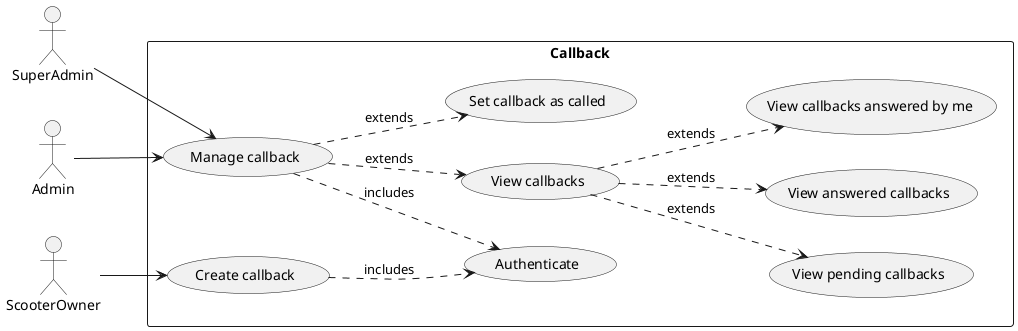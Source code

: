 @startuml callbacks_use_case
left to right direction
skinparam packageStyle rect
skinparam shadowing false

actor SuperAdmin as sa
actor Admin as a
actor ScooterOwner as so



package Callback  {
	( Create callback ) as cc
	( Manage callback ) as mc
	( View callbacks ) as vc
	( View pending callbacks ) as vpc
	( View answered callbacks ) as vcc
	( View callbacks answered by me ) as vcam
	( Set callback as called ) as scc
	 mc ..> vc : extends
	 mc ..> scc : extends
	 vc ..> vpc : extends
	 vc ..> vcc : extends
	 vc ..> vcam : extends
( Authenticate ) as auth
}


so --> cc
a --> mc
sa --> mc

cc ..> auth : includes
mc ..> auth : includes


@enduml